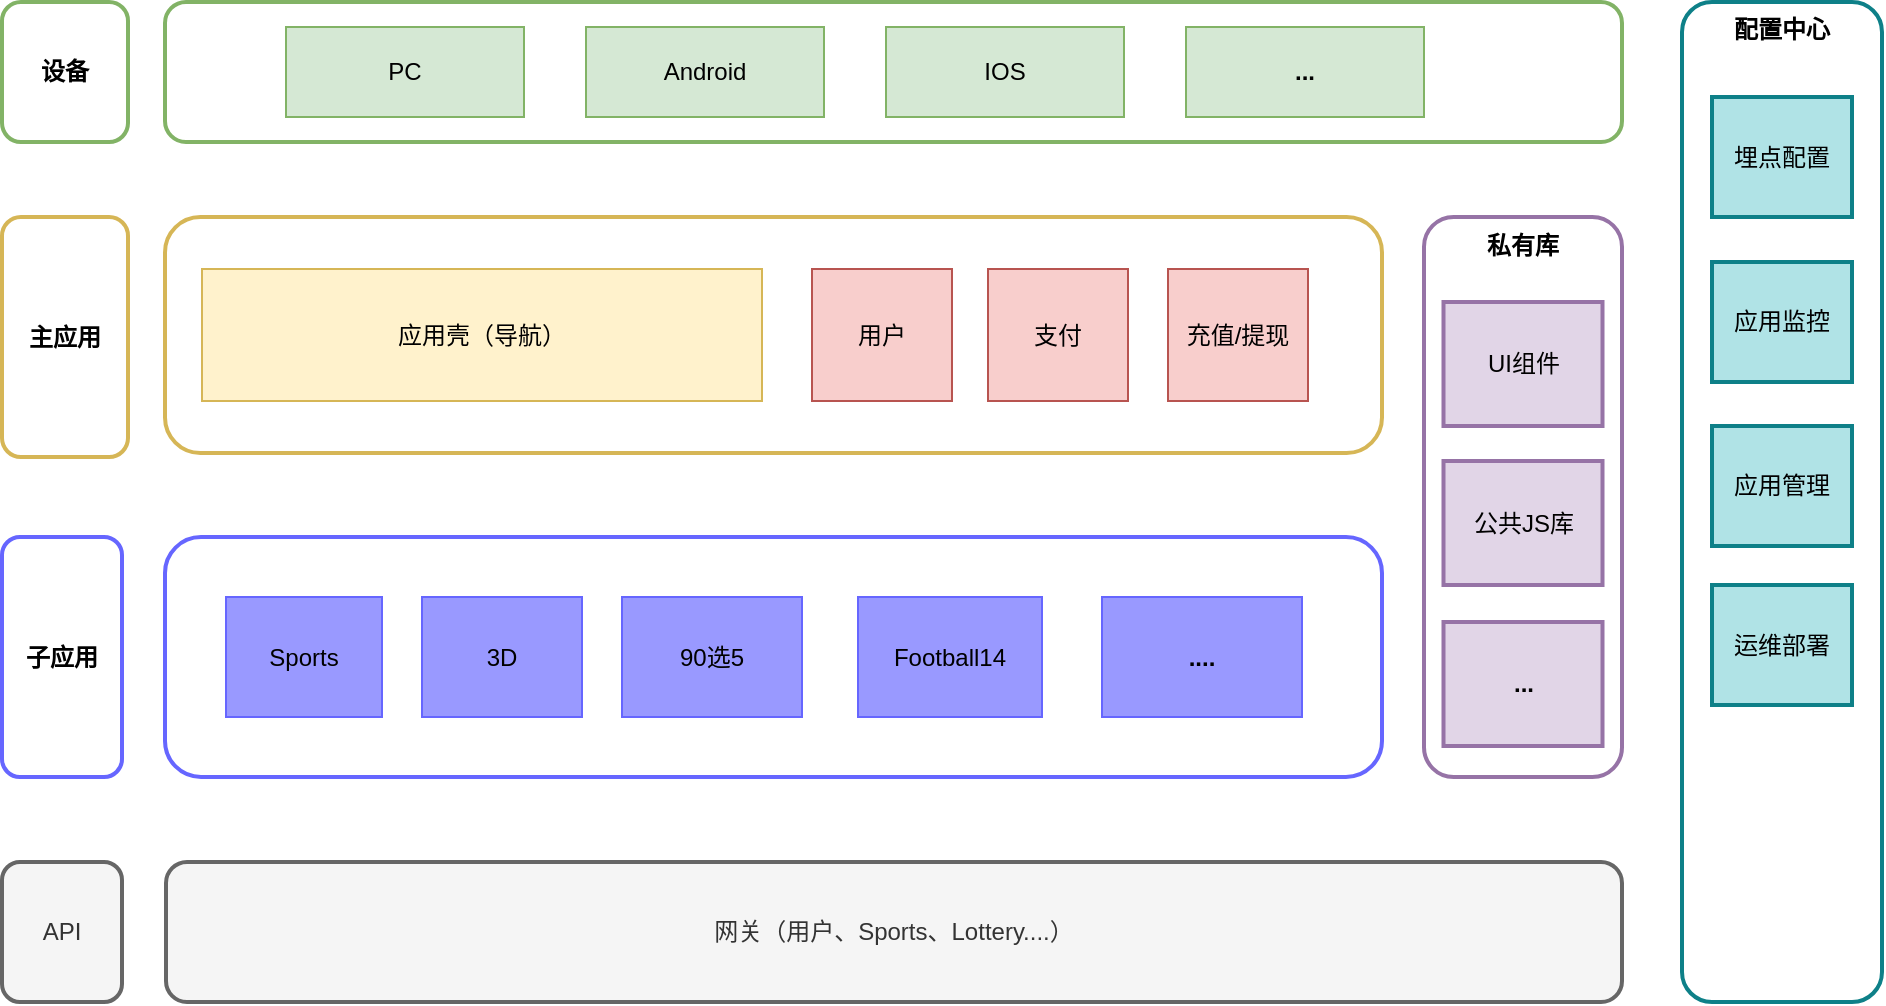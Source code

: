 <mxfile version="15.8.3" type="github">
  <diagram id="5t4wGBa66jrqZ2ULJCFr" name="Page-1">
    <mxGraphModel dx="1422" dy="762" grid="1" gridSize="10" guides="1" tooltips="1" connect="1" arrows="1" fold="1" page="1" pageScale="1" pageWidth="1200" pageHeight="1600" background="none" math="0" shadow="0">
      <root>
        <mxCell id="0" />
        <mxCell id="1" parent="0" />
        <mxCell id="kLMKeRcshYw_PilVYGeS-11" value="" style="rounded=1;whiteSpace=wrap;html=1;strokeColor=#6666FF;strokeWidth=2;fontColor=#0000FF;" vertex="1" parent="1">
          <mxGeometry x="231.5" y="297.5" width="608.5" height="120" as="geometry" />
        </mxCell>
        <mxCell id="kLMKeRcshYw_PilVYGeS-12" value="Sports" style="rounded=0;whiteSpace=wrap;html=1;fillColor=#dae8fc;strokeColor=#6666FF;" vertex="1" parent="1">
          <mxGeometry x="262" y="327.5" width="78" height="60" as="geometry" />
        </mxCell>
        <mxCell id="kLMKeRcshYw_PilVYGeS-13" value="3D" style="rounded=0;whiteSpace=wrap;html=1;fillColor=#dae8fc;strokeColor=#6666FF;" vertex="1" parent="1">
          <mxGeometry x="360" y="327.5" width="80" height="60" as="geometry" />
        </mxCell>
        <mxCell id="kLMKeRcshYw_PilVYGeS-14" value="90选5" style="rounded=0;whiteSpace=wrap;html=1;fillColor=#dae8fc;strokeColor=#6666FF;" vertex="1" parent="1">
          <mxGeometry x="460" y="327.5" width="90" height="60" as="geometry" />
        </mxCell>
        <mxCell id="kLMKeRcshYw_PilVYGeS-15" value="Football14" style="rounded=0;whiteSpace=wrap;html=1;fillColor=#9999FF;strokeColor=#6666FF;" vertex="1" parent="1">
          <mxGeometry x="578" y="327.5" width="92" height="60" as="geometry" />
        </mxCell>
        <mxCell id="kLMKeRcshYw_PilVYGeS-16" value="&lt;b&gt;....&lt;/b&gt;" style="rounded=0;whiteSpace=wrap;html=1;fillColor=#9999FF;strokeColor=#6666FF;" vertex="1" parent="1">
          <mxGeometry x="700" y="327.5" width="100" height="60" as="geometry" />
        </mxCell>
        <mxCell id="kLMKeRcshYw_PilVYGeS-17" value="" style="rounded=1;whiteSpace=wrap;html=1;strokeColor=#D6B656;strokeWidth=2;gradientColor=none;" vertex="1" parent="1">
          <mxGeometry x="231.5" y="137.5" width="608.5" height="118" as="geometry" />
        </mxCell>
        <mxCell id="kLMKeRcshYw_PilVYGeS-18" value="应用壳（导航）" style="rounded=0;whiteSpace=wrap;html=1;fillColor=#fff2cc;strokeColor=#D6B656;" vertex="1" parent="1">
          <mxGeometry x="250" y="163.5" width="280" height="66" as="geometry" />
        </mxCell>
        <mxCell id="kLMKeRcshYw_PilVYGeS-19" value="主应用" style="text;html=1;strokeColor=#D6B656;fillColor=none;align=center;verticalAlign=middle;whiteSpace=wrap;rounded=1;strokeWidth=2;fontStyle=1;fontColor=#000000;" vertex="1" parent="1">
          <mxGeometry x="150" y="137.5" width="63" height="120" as="geometry" />
        </mxCell>
        <mxCell id="kLMKeRcshYw_PilVYGeS-20" value="子应用" style="text;html=1;strokeColor=#6666FF;fillColor=none;align=center;verticalAlign=middle;whiteSpace=wrap;rounded=1;strokeWidth=2;fontStyle=1;fontColor=#000000;" vertex="1" parent="1">
          <mxGeometry x="150" y="297.5" width="60" height="120" as="geometry" />
        </mxCell>
        <mxCell id="kLMKeRcshYw_PilVYGeS-21" value="设备" style="text;html=1;strokeColor=#82B366;fillColor=none;align=center;verticalAlign=middle;whiteSpace=wrap;rounded=1;strokeWidth=2;fontStyle=1;fontColor=#000000;" vertex="1" parent="1">
          <mxGeometry x="150" y="30" width="63" height="70" as="geometry" />
        </mxCell>
        <mxCell id="kLMKeRcshYw_PilVYGeS-22" value="" style="text;html=1;strokeColor=#82B366;fillColor=none;align=center;verticalAlign=middle;whiteSpace=wrap;rounded=1;strokeWidth=2;fontStyle=1;fontColor=#82B366;" vertex="1" parent="1">
          <mxGeometry x="231.5" y="30" width="728.5" height="70" as="geometry" />
        </mxCell>
        <mxCell id="kLMKeRcshYw_PilVYGeS-23" value="PC" style="rounded=0;whiteSpace=wrap;html=1;fillColor=#d5e8d4;strokeColor=#82B366;" vertex="1" parent="1">
          <mxGeometry x="292" y="42.5" width="119" height="45" as="geometry" />
        </mxCell>
        <mxCell id="kLMKeRcshYw_PilVYGeS-24" value="Android" style="rounded=0;whiteSpace=wrap;html=1;fillColor=#d5e8d4;strokeColor=#82B366;" vertex="1" parent="1">
          <mxGeometry x="442" y="42.5" width="119" height="45" as="geometry" />
        </mxCell>
        <mxCell id="kLMKeRcshYw_PilVYGeS-25" value="IOS" style="rounded=0;whiteSpace=wrap;html=1;fillColor=#d5e8d4;strokeColor=#82B366;" vertex="1" parent="1">
          <mxGeometry x="592" y="42.5" width="119" height="45" as="geometry" />
        </mxCell>
        <mxCell id="kLMKeRcshYw_PilVYGeS-26" value="&lt;b&gt;...&lt;/b&gt;" style="rounded=0;whiteSpace=wrap;html=1;fillColor=#d5e8d4;strokeColor=#82B366;" vertex="1" parent="1">
          <mxGeometry x="742" y="42.5" width="119" height="45" as="geometry" />
        </mxCell>
        <mxCell id="kLMKeRcshYw_PilVYGeS-27" value="用户" style="rounded=0;whiteSpace=wrap;html=1;fillColor=#f8cecc;strokeColor=#b85450;" vertex="1" parent="1">
          <mxGeometry x="555" y="163.5" width="70" height="66" as="geometry" />
        </mxCell>
        <mxCell id="kLMKeRcshYw_PilVYGeS-28" value="充值/提现" style="rounded=0;whiteSpace=wrap;html=1;fillColor=#f8cecc;strokeColor=#b85450;" vertex="1" parent="1">
          <mxGeometry x="733" y="163.5" width="70" height="66" as="geometry" />
        </mxCell>
        <mxCell id="kLMKeRcshYw_PilVYGeS-29" value="支付" style="rounded=0;whiteSpace=wrap;html=1;fillColor=#f8cecc;strokeColor=#b85450;" vertex="1" parent="1">
          <mxGeometry x="643" y="163.5" width="70" height="66" as="geometry" />
        </mxCell>
        <mxCell id="kLMKeRcshYw_PilVYGeS-31" value="Sports" style="rounded=0;whiteSpace=wrap;html=1;fillColor=#9999FF;strokeColor=#6666FF;" vertex="1" parent="1">
          <mxGeometry x="262" y="327.5" width="78" height="60" as="geometry" />
        </mxCell>
        <mxCell id="kLMKeRcshYw_PilVYGeS-32" value="3D" style="rounded=0;whiteSpace=wrap;html=1;fillColor=#9999FF;strokeColor=#6666FF;" vertex="1" parent="1">
          <mxGeometry x="360" y="327.5" width="80" height="60" as="geometry" />
        </mxCell>
        <mxCell id="kLMKeRcshYw_PilVYGeS-33" value="90选5" style="rounded=0;whiteSpace=wrap;html=1;fillColor=#9999FF;strokeColor=#6666FF;" vertex="1" parent="1">
          <mxGeometry x="460" y="327.5" width="90" height="60" as="geometry" />
        </mxCell>
        <mxCell id="kLMKeRcshYw_PilVYGeS-37" value="网关（用户、Sports、Lottery....）" style="rounded=1;whiteSpace=wrap;html=1;fontColor=#333333;strokeColor=#666666;strokeWidth=2;fillColor=#f5f5f5;" vertex="1" parent="1">
          <mxGeometry x="232" y="460" width="728" height="70" as="geometry" />
        </mxCell>
        <mxCell id="kLMKeRcshYw_PilVYGeS-39" value="API" style="rounded=1;whiteSpace=wrap;html=1;fontColor=#333333;strokeColor=#666666;strokeWidth=2;fillColor=#f5f5f5;" vertex="1" parent="1">
          <mxGeometry x="150" y="460" width="60" height="70" as="geometry" />
        </mxCell>
        <mxCell id="kLMKeRcshYw_PilVYGeS-41" value="私有库" style="rounded=1;whiteSpace=wrap;html=1;strokeColor=#9673a6;strokeWidth=2;fillColor=#FFFFFF;verticalAlign=top;fontStyle=1" vertex="1" parent="1">
          <mxGeometry x="861" y="137.5" width="99" height="280" as="geometry" />
        </mxCell>
        <mxCell id="kLMKeRcshYw_PilVYGeS-42" value="UI组件" style="rounded=0;whiteSpace=wrap;html=1;strokeColor=#9673a6;strokeWidth=2;fillColor=#e1d5e7;verticalAlign=middle;" vertex="1" parent="1">
          <mxGeometry x="870.75" y="180" width="79.5" height="62" as="geometry" />
        </mxCell>
        <mxCell id="kLMKeRcshYw_PilVYGeS-43" value="公共JS库" style="rounded=0;whiteSpace=wrap;html=1;strokeColor=#9673a6;strokeWidth=2;fillColor=#e1d5e7;verticalAlign=middle;" vertex="1" parent="1">
          <mxGeometry x="870.75" y="259.5" width="79.5" height="62" as="geometry" />
        </mxCell>
        <mxCell id="kLMKeRcshYw_PilVYGeS-44" value="&lt;b&gt;...&lt;/b&gt;" style="rounded=0;whiteSpace=wrap;html=1;strokeColor=#9673a6;strokeWidth=2;fillColor=#e1d5e7;verticalAlign=middle;" vertex="1" parent="1">
          <mxGeometry x="870.75" y="340" width="79.5" height="62" as="geometry" />
        </mxCell>
        <mxCell id="kLMKeRcshYw_PilVYGeS-45" value="配置中心" style="rounded=1;whiteSpace=wrap;html=1;strokeColor=#0e8088;strokeWidth=2;fillColor=#FFFFFF;verticalAlign=top;fontStyle=1" vertex="1" parent="1">
          <mxGeometry x="990" y="30" width="100" height="500" as="geometry" />
        </mxCell>
        <mxCell id="kLMKeRcshYw_PilVYGeS-46" value="埋点配置" style="rounded=0;whiteSpace=wrap;html=1;strokeColor=#0e8088;strokeWidth=2;fillColor=#b0e3e6;verticalAlign=middle;" vertex="1" parent="1">
          <mxGeometry x="1005" y="77.5" width="70" height="60" as="geometry" />
        </mxCell>
        <mxCell id="kLMKeRcshYw_PilVYGeS-47" value="应用监控" style="rounded=0;whiteSpace=wrap;html=1;strokeColor=#0e8088;strokeWidth=2;fillColor=#b0e3e6;verticalAlign=middle;" vertex="1" parent="1">
          <mxGeometry x="1005" y="160" width="70" height="60" as="geometry" />
        </mxCell>
        <mxCell id="kLMKeRcshYw_PilVYGeS-48" value="应用管理" style="rounded=0;whiteSpace=wrap;html=1;strokeColor=#0e8088;strokeWidth=2;fillColor=#b0e3e6;verticalAlign=middle;" vertex="1" parent="1">
          <mxGeometry x="1005" y="242" width="70" height="60" as="geometry" />
        </mxCell>
        <mxCell id="kLMKeRcshYw_PilVYGeS-49" value="运维部署" style="rounded=0;whiteSpace=wrap;html=1;strokeColor=#0e8088;strokeWidth=2;fillColor=#b0e3e6;verticalAlign=middle;" vertex="1" parent="1">
          <mxGeometry x="1005" y="321.5" width="70" height="60" as="geometry" />
        </mxCell>
      </root>
    </mxGraphModel>
  </diagram>
</mxfile>
